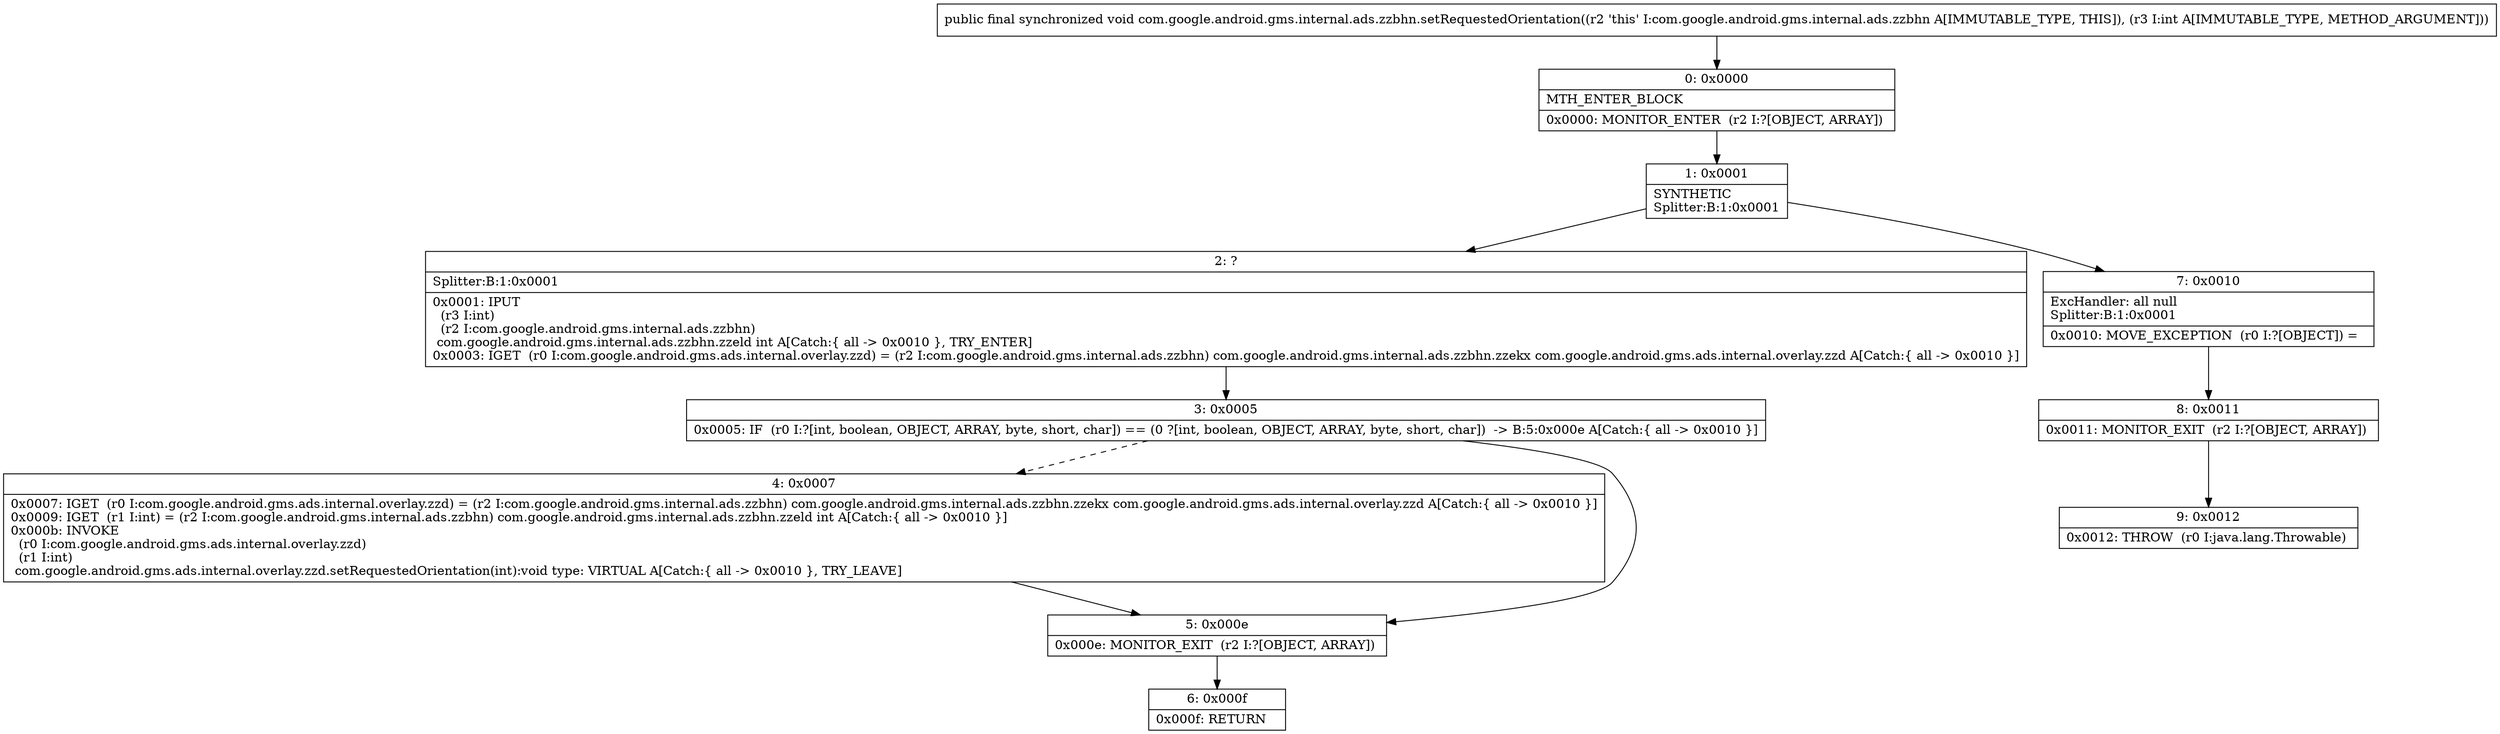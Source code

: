 digraph "CFG forcom.google.android.gms.internal.ads.zzbhn.setRequestedOrientation(I)V" {
Node_0 [shape=record,label="{0\:\ 0x0000|MTH_ENTER_BLOCK\l|0x0000: MONITOR_ENTER  (r2 I:?[OBJECT, ARRAY]) \l}"];
Node_1 [shape=record,label="{1\:\ 0x0001|SYNTHETIC\lSplitter:B:1:0x0001\l}"];
Node_2 [shape=record,label="{2\:\ ?|Splitter:B:1:0x0001\l|0x0001: IPUT  \l  (r3 I:int)\l  (r2 I:com.google.android.gms.internal.ads.zzbhn)\l com.google.android.gms.internal.ads.zzbhn.zzeld int A[Catch:\{ all \-\> 0x0010 \}, TRY_ENTER]\l0x0003: IGET  (r0 I:com.google.android.gms.ads.internal.overlay.zzd) = (r2 I:com.google.android.gms.internal.ads.zzbhn) com.google.android.gms.internal.ads.zzbhn.zzekx com.google.android.gms.ads.internal.overlay.zzd A[Catch:\{ all \-\> 0x0010 \}]\l}"];
Node_3 [shape=record,label="{3\:\ 0x0005|0x0005: IF  (r0 I:?[int, boolean, OBJECT, ARRAY, byte, short, char]) == (0 ?[int, boolean, OBJECT, ARRAY, byte, short, char])  \-\> B:5:0x000e A[Catch:\{ all \-\> 0x0010 \}]\l}"];
Node_4 [shape=record,label="{4\:\ 0x0007|0x0007: IGET  (r0 I:com.google.android.gms.ads.internal.overlay.zzd) = (r2 I:com.google.android.gms.internal.ads.zzbhn) com.google.android.gms.internal.ads.zzbhn.zzekx com.google.android.gms.ads.internal.overlay.zzd A[Catch:\{ all \-\> 0x0010 \}]\l0x0009: IGET  (r1 I:int) = (r2 I:com.google.android.gms.internal.ads.zzbhn) com.google.android.gms.internal.ads.zzbhn.zzeld int A[Catch:\{ all \-\> 0x0010 \}]\l0x000b: INVOKE  \l  (r0 I:com.google.android.gms.ads.internal.overlay.zzd)\l  (r1 I:int)\l com.google.android.gms.ads.internal.overlay.zzd.setRequestedOrientation(int):void type: VIRTUAL A[Catch:\{ all \-\> 0x0010 \}, TRY_LEAVE]\l}"];
Node_5 [shape=record,label="{5\:\ 0x000e|0x000e: MONITOR_EXIT  (r2 I:?[OBJECT, ARRAY]) \l}"];
Node_6 [shape=record,label="{6\:\ 0x000f|0x000f: RETURN   \l}"];
Node_7 [shape=record,label="{7\:\ 0x0010|ExcHandler: all null\lSplitter:B:1:0x0001\l|0x0010: MOVE_EXCEPTION  (r0 I:?[OBJECT]) =  \l}"];
Node_8 [shape=record,label="{8\:\ 0x0011|0x0011: MONITOR_EXIT  (r2 I:?[OBJECT, ARRAY]) \l}"];
Node_9 [shape=record,label="{9\:\ 0x0012|0x0012: THROW  (r0 I:java.lang.Throwable) \l}"];
MethodNode[shape=record,label="{public final synchronized void com.google.android.gms.internal.ads.zzbhn.setRequestedOrientation((r2 'this' I:com.google.android.gms.internal.ads.zzbhn A[IMMUTABLE_TYPE, THIS]), (r3 I:int A[IMMUTABLE_TYPE, METHOD_ARGUMENT])) }"];
MethodNode -> Node_0;
Node_0 -> Node_1;
Node_1 -> Node_2;
Node_1 -> Node_7;
Node_2 -> Node_3;
Node_3 -> Node_4[style=dashed];
Node_3 -> Node_5;
Node_4 -> Node_5;
Node_5 -> Node_6;
Node_7 -> Node_8;
Node_8 -> Node_9;
}


